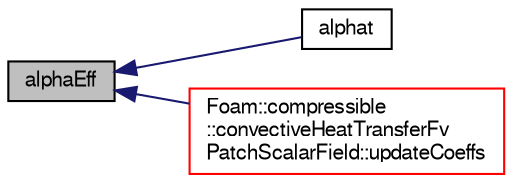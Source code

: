 digraph "alphaEff"
{
  bgcolor="transparent";
  edge [fontname="FreeSans",fontsize="10",labelfontname="FreeSans",labelfontsize="10"];
  node [fontname="FreeSans",fontsize="10",shape=record];
  rankdir="LR";
  Node847 [label="alphaEff",height=0.2,width=0.4,color="black", fillcolor="grey75", style="filled", fontcolor="black"];
  Node847 -> Node848 [dir="back",color="midnightblue",fontsize="10",style="solid",fontname="FreeSans"];
  Node848 [label="alphat",height=0.2,width=0.4,color="black",URL="$a30818.html#a7385447c8d05dcced28217700b31b1eb",tooltip="Return the turbulence thermal diffusivity for a patch. "];
  Node847 -> Node849 [dir="back",color="midnightblue",fontsize="10",style="solid",fontname="FreeSans"];
  Node849 [label="Foam::compressible\l::convectiveHeatTransferFv\lPatchScalarField::updateCoeffs",height=0.2,width=0.4,color="red",URL="$a30658.html#a7e24eafac629d3733181cd942d4c902f",tooltip="Update the coefficients associated with the patch field. "];
}
